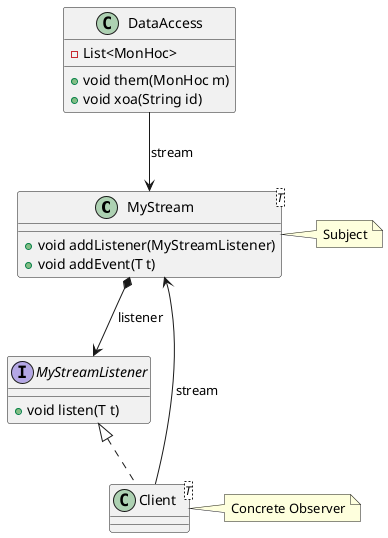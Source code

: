 @startuml

class MyStream<T>
{
    + void addListener(MyStreamListener)
    + void addEvent(T t)
}
class Client<T>
interface MyStreamListener
{
    + void listen(T t)
}
class DataAccess
{
    - List<MonHoc>
    + void them(MonHoc m)
    + void xoa(String id)
}

MyStreamListener <|.. Client
MyStream *--> MyStreamListener:listener
Client --> MyStream:stream
DataAccess --> MyStream:stream

note right of MyStream
    Subject
end note
note right of Client
    Concrete Observer
end note

@enduml